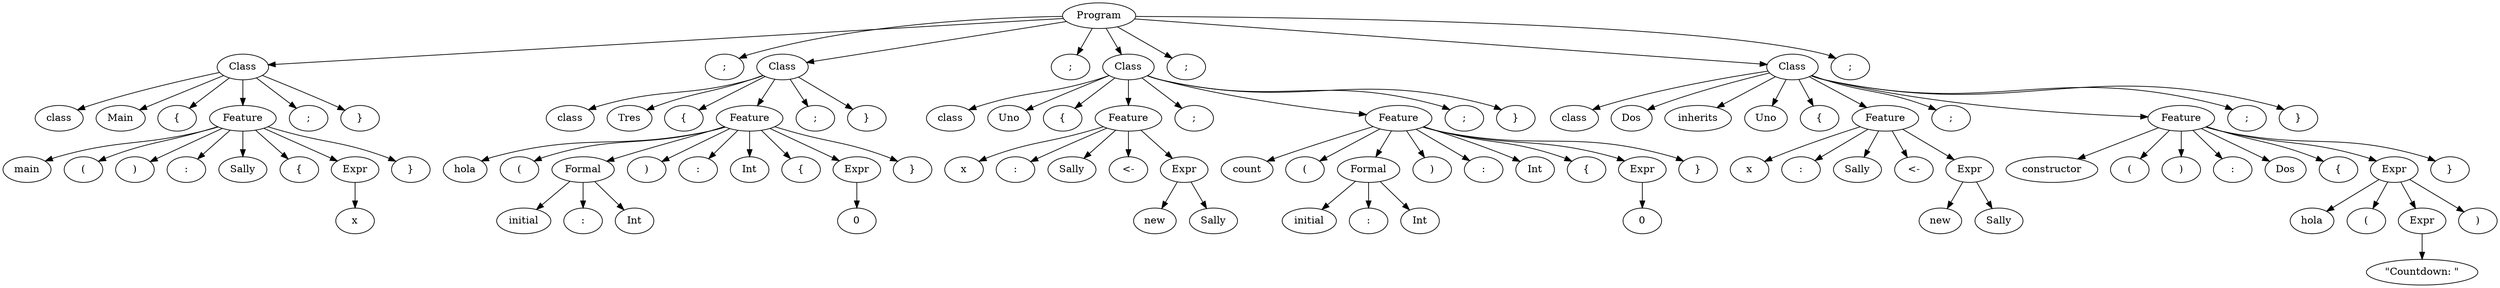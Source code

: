 digraph {
	0 [label=Program]
	0 -> 1
	1 [label=Class]
	1 -> 2
	2 [label=class]
	1 -> 3
	3 [label=Main]
	1 -> 4
	4 [label="{"]
	1 -> 5
	5 [label=Feature]
	5 -> 6
	6 [label=main]
	5 -> 7
	7 [label="("]
	5 -> 8
	8 [label=")"]
	5 -> 9
	9 [label=":"]
	5 -> 10
	10 [label=Sally]
	5 -> 11
	11 [label="{"]
	5 -> 12
	12 [label=Expr]
	12 -> 13
	13 [label=x]
	5 -> 14
	14 [label="}"]
	1 -> 15
	15 [label=";"]
	1 -> 16
	16 [label="}"]
	0 -> 17
	17 [label=";"]
	0 -> 18
	18 [label=Class]
	18 -> 19
	19 [label=class]
	18 -> 20
	20 [label=Tres]
	18 -> 21
	21 [label="{"]
	18 -> 22
	22 [label=Feature]
	22 -> 23
	23 [label=hola]
	22 -> 24
	24 [label="("]
	22 -> 25
	25 [label=Formal]
	25 -> 26
	26 [label=initial]
	25 -> 27
	27 [label=":"]
	25 -> 28
	28 [label=Int]
	22 -> 29
	29 [label=")"]
	22 -> 30
	30 [label=":"]
	22 -> 31
	31 [label=Int]
	22 -> 32
	32 [label="{"]
	22 -> 33
	33 [label=Expr]
	33 -> 34
	34 [label=0]
	22 -> 35
	35 [label="}"]
	18 -> 36
	36 [label=";"]
	18 -> 37
	37 [label="}"]
	0 -> 38
	38 [label=";"]
	0 -> 39
	39 [label=Class]
	39 -> 40
	40 [label=class]
	39 -> 41
	41 [label=Uno]
	39 -> 42
	42 [label="{"]
	39 -> 43
	43 [label=Feature]
	43 -> 44
	44 [label=x]
	43 -> 45
	45 [label=":"]
	43 -> 46
	46 [label=Sally]
	43 -> 47
	47 [label="<-"]
	43 -> 48
	48 [label=Expr]
	48 -> 49
	49 [label=new]
	48 -> 50
	50 [label=Sally]
	39 -> 51
	51 [label=";"]
	39 -> 52
	52 [label=Feature]
	52 -> 53
	53 [label=count]
	52 -> 54
	54 [label="("]
	52 -> 55
	55 [label=Formal]
	55 -> 56
	56 [label=initial]
	55 -> 57
	57 [label=":"]
	55 -> 58
	58 [label=Int]
	52 -> 59
	59 [label=")"]
	52 -> 60
	60 [label=":"]
	52 -> 61
	61 [label=Int]
	52 -> 62
	62 [label="{"]
	52 -> 63
	63 [label=Expr]
	63 -> 64
	64 [label=0]
	52 -> 65
	65 [label="}"]
	39 -> 66
	66 [label=";"]
	39 -> 67
	67 [label="}"]
	0 -> 68
	68 [label=";"]
	0 -> 69
	69 [label=Class]
	69 -> 70
	70 [label=class]
	69 -> 71
	71 [label=Dos]
	69 -> 72
	72 [label=inherits]
	69 -> 73
	73 [label=Uno]
	69 -> 74
	74 [label="{"]
	69 -> 75
	75 [label=Feature]
	75 -> 76
	76 [label=x]
	75 -> 77
	77 [label=":"]
	75 -> 78
	78 [label=Sally]
	75 -> 79
	79 [label="<-"]
	75 -> 80
	80 [label=Expr]
	80 -> 81
	81 [label=new]
	80 -> 82
	82 [label=Sally]
	69 -> 83
	83 [label=";"]
	69 -> 84
	84 [label=Feature]
	84 -> 85
	85 [label=constructor]
	84 -> 86
	86 [label="("]
	84 -> 87
	87 [label=")"]
	84 -> 88
	88 [label=":"]
	84 -> 89
	89 [label=Dos]
	84 -> 90
	90 [label="{"]
	84 -> 91
	91 [label=Expr]
	91 -> 92
	92 [label=hola]
	91 -> 93
	93 [label="("]
	91 -> 94
	94 [label=Expr]
	94 -> 95
	95 [label="\"Countdown: \""]
	91 -> 96
	96 [label=")"]
	84 -> 97
	97 [label="}"]
	69 -> 98
	98 [label=";"]
	69 -> 99
	99 [label="}"]
	0 -> 100
	100 [label=";"]
}
